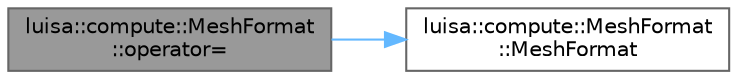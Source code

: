 digraph "luisa::compute::MeshFormat::operator="
{
 // LATEX_PDF_SIZE
  bgcolor="transparent";
  edge [fontname=Helvetica,fontsize=10,labelfontname=Helvetica,labelfontsize=10];
  node [fontname=Helvetica,fontsize=10,shape=box,height=0.2,width=0.4];
  rankdir="LR";
  Node1 [id="Node000001",label="luisa::compute::MeshFormat\l::operator=",height=0.2,width=0.4,color="gray40", fillcolor="grey60", style="filled", fontcolor="black",tooltip=" "];
  Node1 -> Node2 [id="edge1_Node000001_Node000002",color="steelblue1",style="solid",tooltip=" "];
  Node2 [id="Node000002",label="luisa::compute::MeshFormat\l::MeshFormat",height=0.2,width=0.4,color="grey40", fillcolor="white", style="filled",URL="$classluisa_1_1compute_1_1_mesh_format.html#a385d72a3edbec4462e99dcc8225884aa",tooltip=" "];
}
